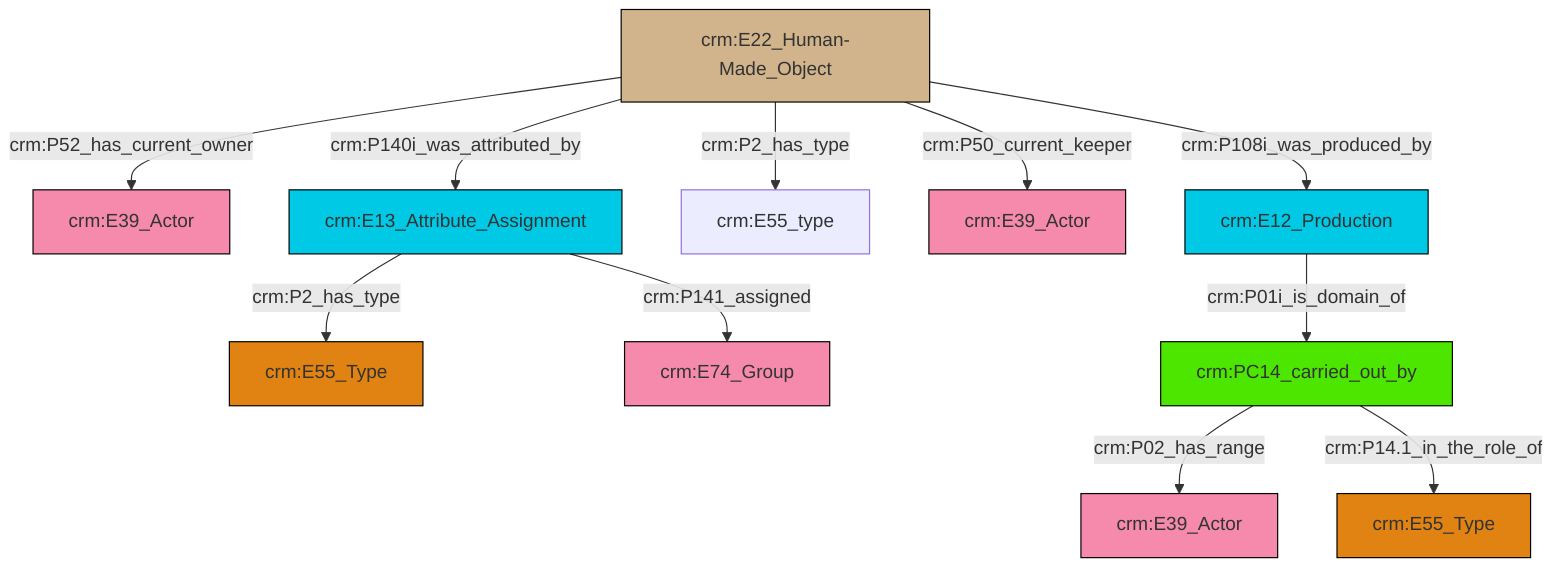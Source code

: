 graph TD
classDef Literal fill:#f2f2f2,stroke:#000000;
classDef CRM_Entity fill:#FFFFFF,stroke:#000000;
classDef Temporal_Entity fill:#00C9E6, stroke:#000000;
classDef Type fill:#E18312, stroke:#000000;
classDef Time-Span fill:#2C9C91, stroke:#000000;
classDef Appellation fill:#FFEB7F, stroke:#000000;
classDef Place fill:#008836, stroke:#000000;
classDef Persistent_Item fill:#B266B2, stroke:#000000;
classDef Conceptual_Object fill:#FFD700, stroke:#000000;
classDef Physical_Thing fill:#D2B48C, stroke:#000000;
classDef Actor fill:#f58aad, stroke:#000000;
classDef PC_Classes fill:#4ce600, stroke:#000000;
classDef Multi fill:#cccccc,stroke:#000000;

8["crm:E13_Attribute_Assignment"]:::Temporal_Entity -->|crm:P141_assigned| 9["crm:E74_Group"]:::Actor
0["crm:E22_Human-Made_Object"]:::Physical_Thing -->|crm:P2_has_type| 11["crm:E55_type"]:::Default
0["crm:E22_Human-Made_Object"]:::Physical_Thing -->|crm:P50_current_keeper| 12["crm:E39_Actor"]:::Actor
8["crm:E13_Attribute_Assignment"]:::Temporal_Entity -->|crm:P2_has_type| 6["crm:E55_Type"]:::Type
13["crm:E12_Production"]:::Temporal_Entity -->|crm:P01i_is_domain_of| 14["crm:PC14_carried_out_by"]:::PC_Classes
0["crm:E22_Human-Made_Object"]:::Physical_Thing -->|crm:P52_has_current_owner| 2["crm:E39_Actor"]:::Actor
0["crm:E22_Human-Made_Object"]:::Physical_Thing -->|crm:P140i_was_attributed_by| 8["crm:E13_Attribute_Assignment"]:::Temporal_Entity
14["crm:PC14_carried_out_by"]:::PC_Classes -->|crm:P02_has_range| 17["crm:E39_Actor"]:::Actor
14["crm:PC14_carried_out_by"]:::PC_Classes -->|crm:P14.1_in_the_role_of| 4["crm:E55_Type"]:::Type
0["crm:E22_Human-Made_Object"]:::Physical_Thing -->|crm:P108i_was_produced_by| 13["crm:E12_Production"]:::Temporal_Entity